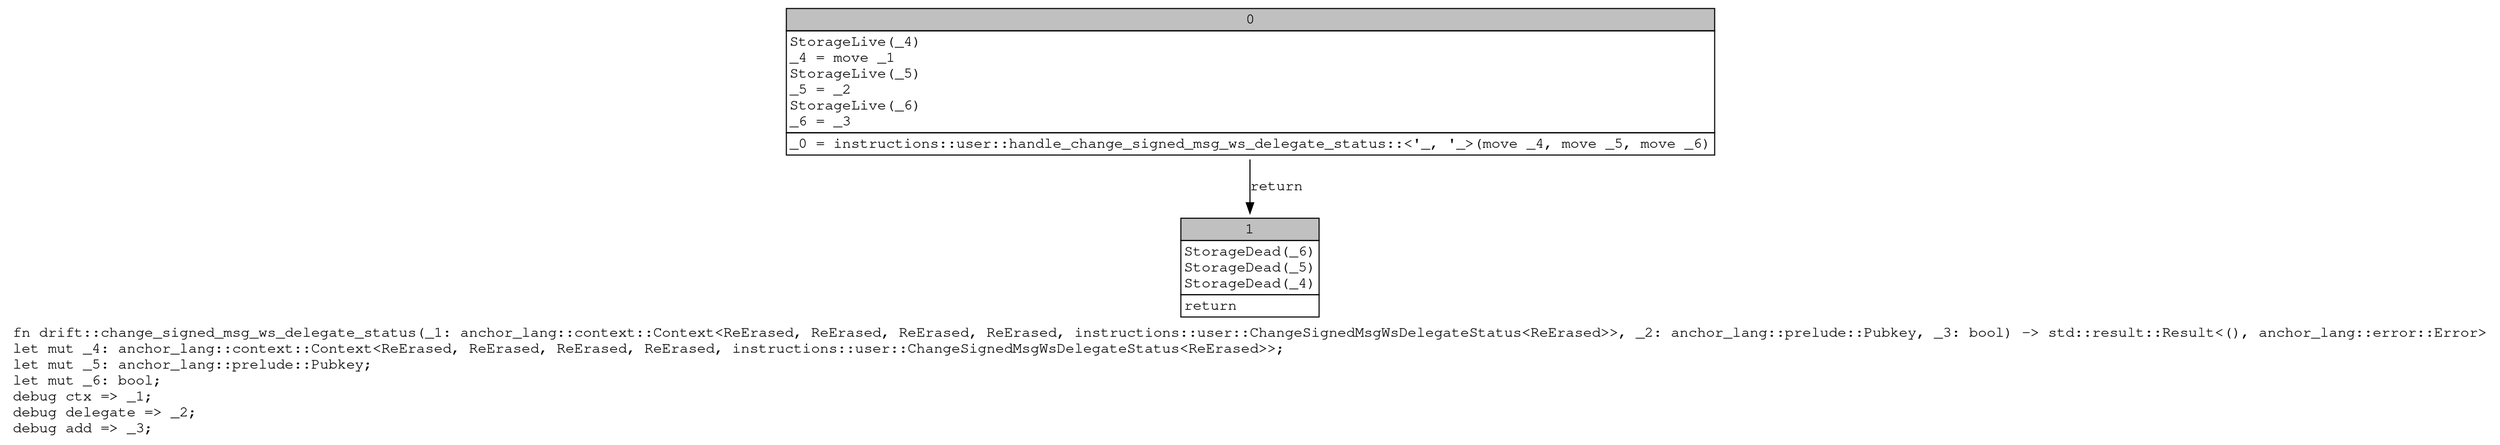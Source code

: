 digraph Mir_0_19783 {
    graph [fontname="Courier, monospace"];
    node [fontname="Courier, monospace"];
    edge [fontname="Courier, monospace"];
    label=<fn drift::change_signed_msg_ws_delegate_status(_1: anchor_lang::context::Context&lt;ReErased, ReErased, ReErased, ReErased, instructions::user::ChangeSignedMsgWsDelegateStatus&lt;ReErased&gt;&gt;, _2: anchor_lang::prelude::Pubkey, _3: bool) -&gt; std::result::Result&lt;(), anchor_lang::error::Error&gt;<br align="left"/>let mut _4: anchor_lang::context::Context&lt;ReErased, ReErased, ReErased, ReErased, instructions::user::ChangeSignedMsgWsDelegateStatus&lt;ReErased&gt;&gt;;<br align="left"/>let mut _5: anchor_lang::prelude::Pubkey;<br align="left"/>let mut _6: bool;<br align="left"/>debug ctx =&gt; _1;<br align="left"/>debug delegate =&gt; _2;<br align="left"/>debug add =&gt; _3;<br align="left"/>>;
    bb0__0_19783 [shape="none", label=<<table border="0" cellborder="1" cellspacing="0"><tr><td bgcolor="gray" align="center" colspan="1">0</td></tr><tr><td align="left" balign="left">StorageLive(_4)<br/>_4 = move _1<br/>StorageLive(_5)<br/>_5 = _2<br/>StorageLive(_6)<br/>_6 = _3<br/></td></tr><tr><td align="left">_0 = instructions::user::handle_change_signed_msg_ws_delegate_status::&lt;'_, '_&gt;(move _4, move _5, move _6)</td></tr></table>>];
    bb1__0_19783 [shape="none", label=<<table border="0" cellborder="1" cellspacing="0"><tr><td bgcolor="gray" align="center" colspan="1">1</td></tr><tr><td align="left" balign="left">StorageDead(_6)<br/>StorageDead(_5)<br/>StorageDead(_4)<br/></td></tr><tr><td align="left">return</td></tr></table>>];
    bb0__0_19783 -> bb1__0_19783 [label="return"];
}
